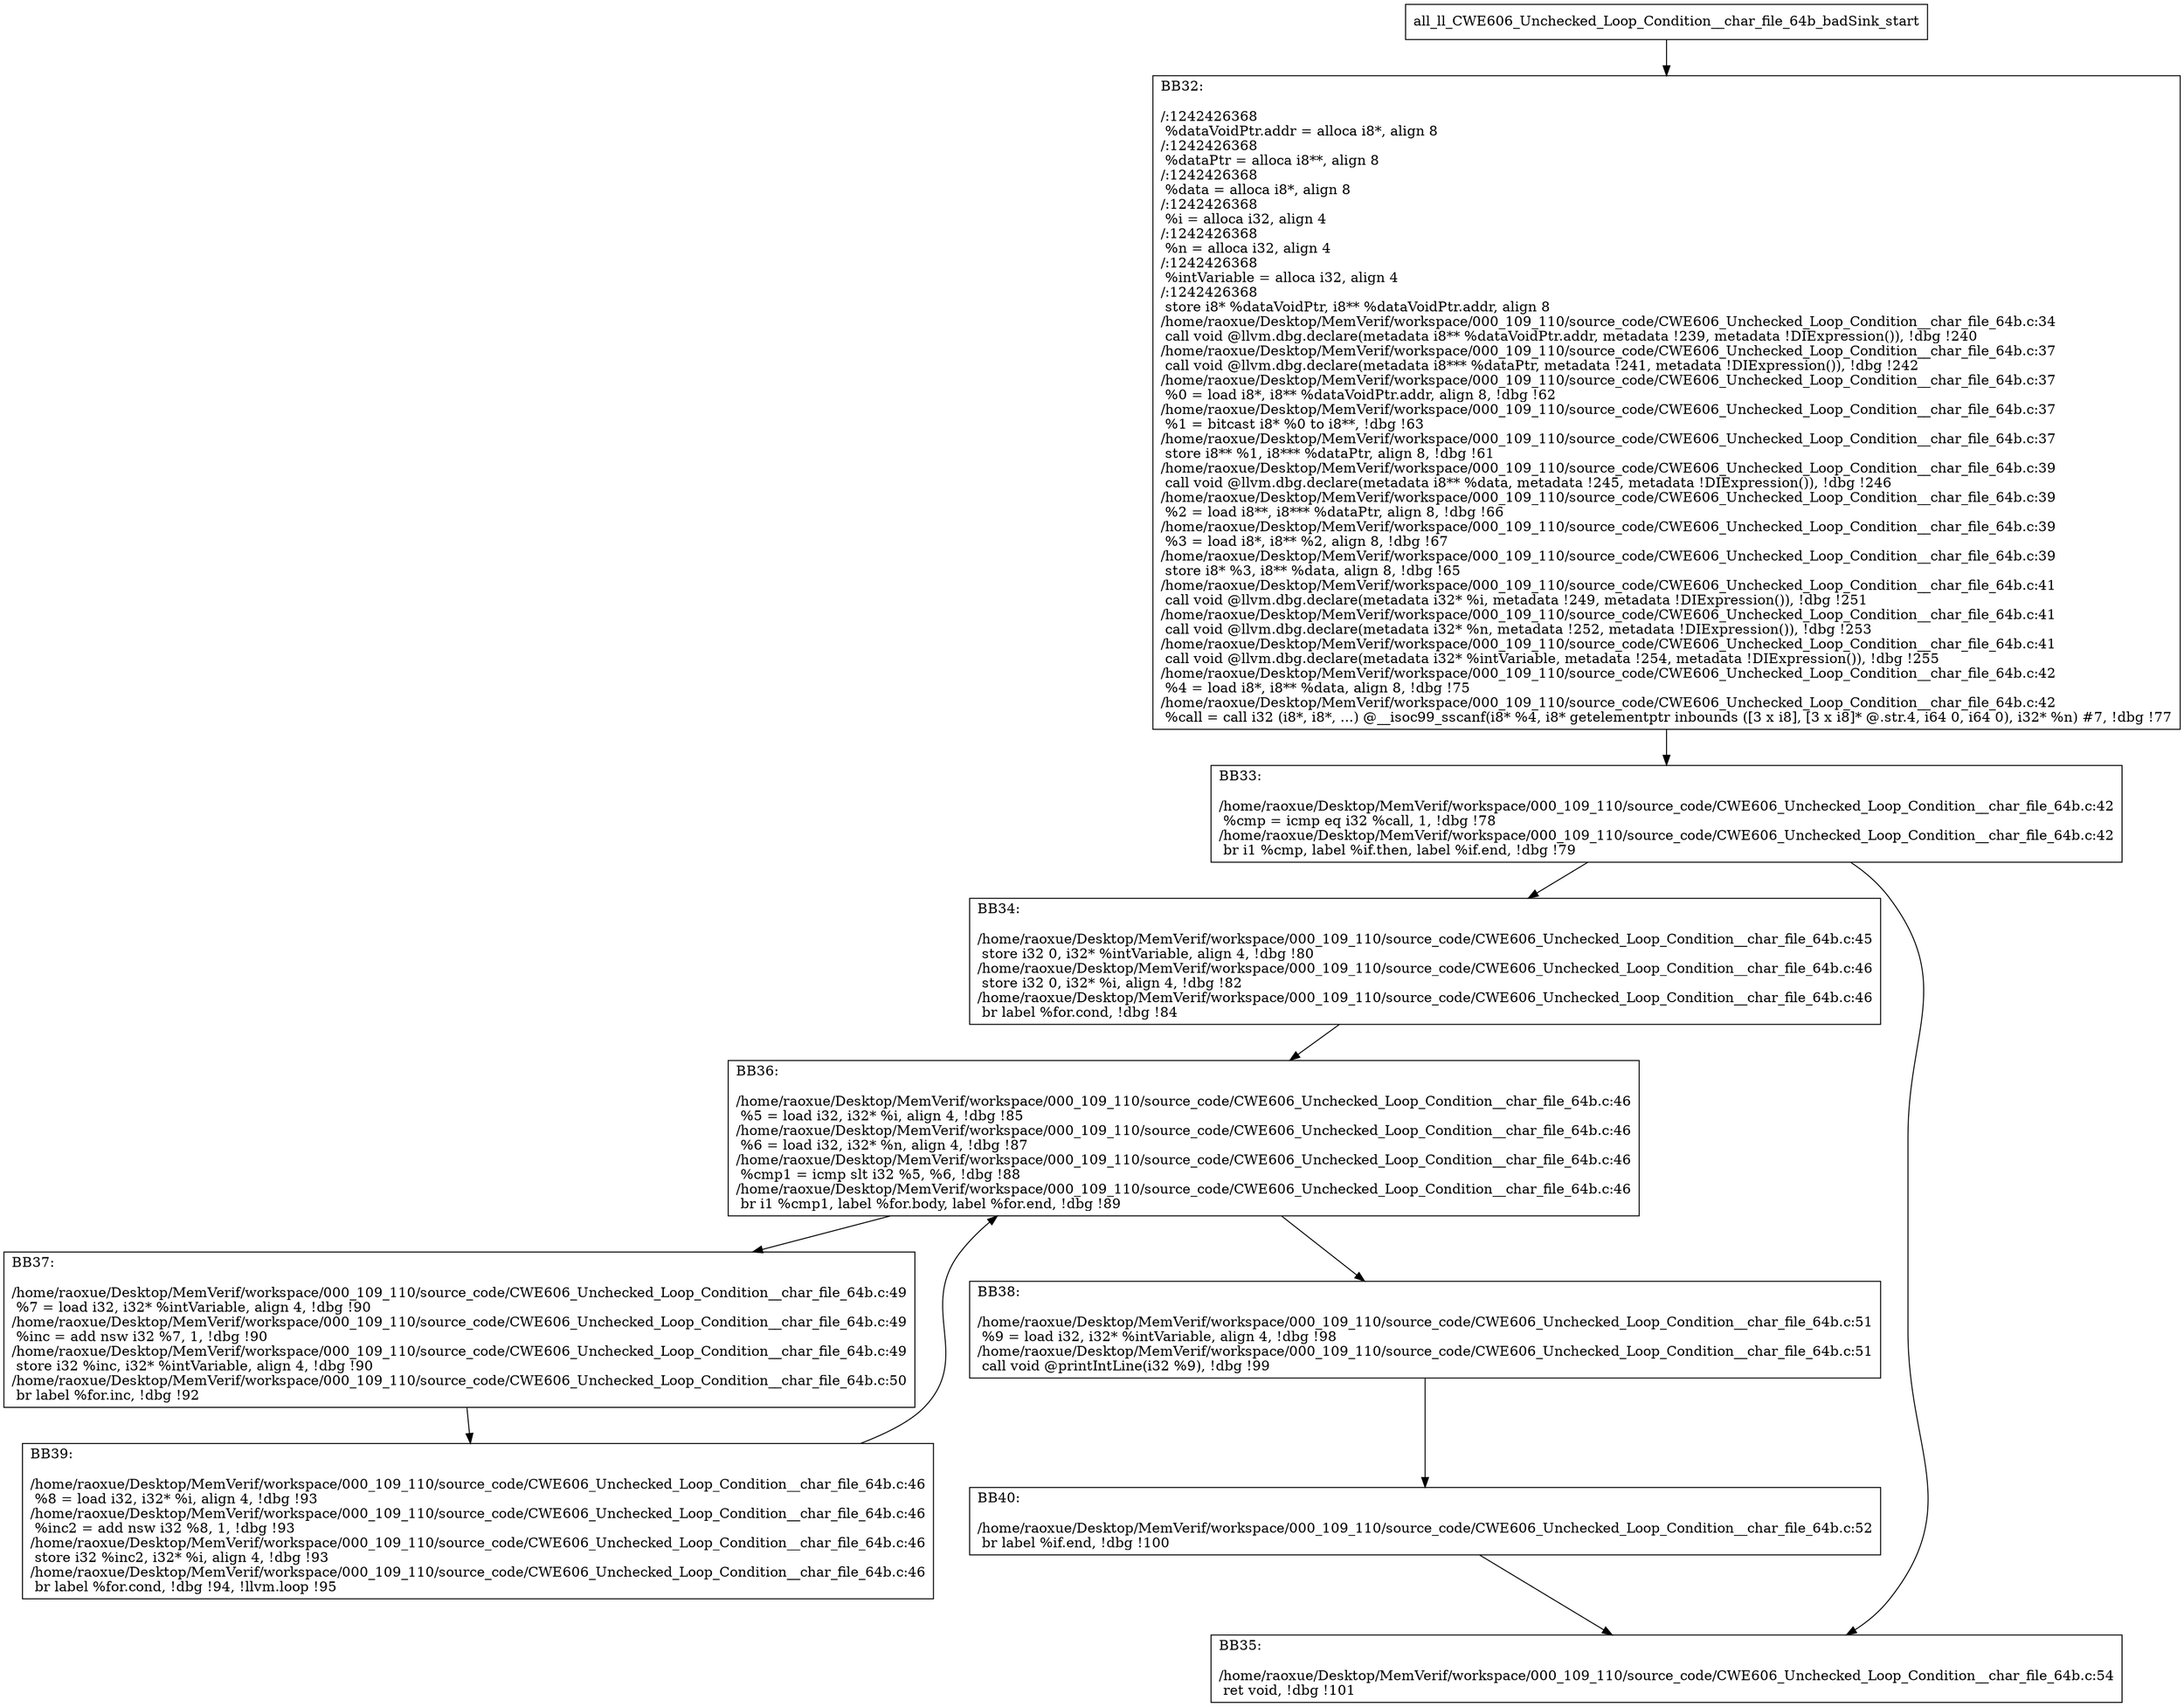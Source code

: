 digraph "CFG for'all_ll_CWE606_Unchecked_Loop_Condition__char_file_64b_badSink' function" {
	BBall_ll_CWE606_Unchecked_Loop_Condition__char_file_64b_badSink_start[shape=record,label="{all_ll_CWE606_Unchecked_Loop_Condition__char_file_64b_badSink_start}"];
	BBall_ll_CWE606_Unchecked_Loop_Condition__char_file_64b_badSink_start-> all_ll_CWE606_Unchecked_Loop_Condition__char_file_64b_badSinkBB32;
	all_ll_CWE606_Unchecked_Loop_Condition__char_file_64b_badSinkBB32 [shape=record, label="{BB32:\l\l/:1242426368\l
  %dataVoidPtr.addr = alloca i8*, align 8\l
/:1242426368\l
  %dataPtr = alloca i8**, align 8\l
/:1242426368\l
  %data = alloca i8*, align 8\l
/:1242426368\l
  %i = alloca i32, align 4\l
/:1242426368\l
  %n = alloca i32, align 4\l
/:1242426368\l
  %intVariable = alloca i32, align 4\l
/:1242426368\l
  store i8* %dataVoidPtr, i8** %dataVoidPtr.addr, align 8\l
/home/raoxue/Desktop/MemVerif/workspace/000_109_110/source_code/CWE606_Unchecked_Loop_Condition__char_file_64b.c:34\l
  call void @llvm.dbg.declare(metadata i8** %dataVoidPtr.addr, metadata !239, metadata !DIExpression()), !dbg !240\l
/home/raoxue/Desktop/MemVerif/workspace/000_109_110/source_code/CWE606_Unchecked_Loop_Condition__char_file_64b.c:37\l
  call void @llvm.dbg.declare(metadata i8*** %dataPtr, metadata !241, metadata !DIExpression()), !dbg !242\l
/home/raoxue/Desktop/MemVerif/workspace/000_109_110/source_code/CWE606_Unchecked_Loop_Condition__char_file_64b.c:37\l
  %0 = load i8*, i8** %dataVoidPtr.addr, align 8, !dbg !62\l
/home/raoxue/Desktop/MemVerif/workspace/000_109_110/source_code/CWE606_Unchecked_Loop_Condition__char_file_64b.c:37\l
  %1 = bitcast i8* %0 to i8**, !dbg !63\l
/home/raoxue/Desktop/MemVerif/workspace/000_109_110/source_code/CWE606_Unchecked_Loop_Condition__char_file_64b.c:37\l
  store i8** %1, i8*** %dataPtr, align 8, !dbg !61\l
/home/raoxue/Desktop/MemVerif/workspace/000_109_110/source_code/CWE606_Unchecked_Loop_Condition__char_file_64b.c:39\l
  call void @llvm.dbg.declare(metadata i8** %data, metadata !245, metadata !DIExpression()), !dbg !246\l
/home/raoxue/Desktop/MemVerif/workspace/000_109_110/source_code/CWE606_Unchecked_Loop_Condition__char_file_64b.c:39\l
  %2 = load i8**, i8*** %dataPtr, align 8, !dbg !66\l
/home/raoxue/Desktop/MemVerif/workspace/000_109_110/source_code/CWE606_Unchecked_Loop_Condition__char_file_64b.c:39\l
  %3 = load i8*, i8** %2, align 8, !dbg !67\l
/home/raoxue/Desktop/MemVerif/workspace/000_109_110/source_code/CWE606_Unchecked_Loop_Condition__char_file_64b.c:39\l
  store i8* %3, i8** %data, align 8, !dbg !65\l
/home/raoxue/Desktop/MemVerif/workspace/000_109_110/source_code/CWE606_Unchecked_Loop_Condition__char_file_64b.c:41\l
  call void @llvm.dbg.declare(metadata i32* %i, metadata !249, metadata !DIExpression()), !dbg !251\l
/home/raoxue/Desktop/MemVerif/workspace/000_109_110/source_code/CWE606_Unchecked_Loop_Condition__char_file_64b.c:41\l
  call void @llvm.dbg.declare(metadata i32* %n, metadata !252, metadata !DIExpression()), !dbg !253\l
/home/raoxue/Desktop/MemVerif/workspace/000_109_110/source_code/CWE606_Unchecked_Loop_Condition__char_file_64b.c:41\l
  call void @llvm.dbg.declare(metadata i32* %intVariable, metadata !254, metadata !DIExpression()), !dbg !255\l
/home/raoxue/Desktop/MemVerif/workspace/000_109_110/source_code/CWE606_Unchecked_Loop_Condition__char_file_64b.c:42\l
  %4 = load i8*, i8** %data, align 8, !dbg !75\l
/home/raoxue/Desktop/MemVerif/workspace/000_109_110/source_code/CWE606_Unchecked_Loop_Condition__char_file_64b.c:42\l
  %call = call i32 (i8*, i8*, ...) @__isoc99_sscanf(i8* %4, i8* getelementptr inbounds ([3 x i8], [3 x i8]* @.str.4, i64 0, i64 0), i32* %n) #7, !dbg !77\l
}"];
	all_ll_CWE606_Unchecked_Loop_Condition__char_file_64b_badSinkBB32-> all_ll_CWE606_Unchecked_Loop_Condition__char_file_64b_badSinkBB33;
	all_ll_CWE606_Unchecked_Loop_Condition__char_file_64b_badSinkBB33 [shape=record, label="{BB33:\l\l/home/raoxue/Desktop/MemVerif/workspace/000_109_110/source_code/CWE606_Unchecked_Loop_Condition__char_file_64b.c:42\l
  %cmp = icmp eq i32 %call, 1, !dbg !78\l
/home/raoxue/Desktop/MemVerif/workspace/000_109_110/source_code/CWE606_Unchecked_Loop_Condition__char_file_64b.c:42\l
  br i1 %cmp, label %if.then, label %if.end, !dbg !79\l
}"];
	all_ll_CWE606_Unchecked_Loop_Condition__char_file_64b_badSinkBB33-> all_ll_CWE606_Unchecked_Loop_Condition__char_file_64b_badSinkBB34;
	all_ll_CWE606_Unchecked_Loop_Condition__char_file_64b_badSinkBB33-> all_ll_CWE606_Unchecked_Loop_Condition__char_file_64b_badSinkBB35;
	all_ll_CWE606_Unchecked_Loop_Condition__char_file_64b_badSinkBB34 [shape=record, label="{BB34:\l\l/home/raoxue/Desktop/MemVerif/workspace/000_109_110/source_code/CWE606_Unchecked_Loop_Condition__char_file_64b.c:45\l
  store i32 0, i32* %intVariable, align 4, !dbg !80\l
/home/raoxue/Desktop/MemVerif/workspace/000_109_110/source_code/CWE606_Unchecked_Loop_Condition__char_file_64b.c:46\l
  store i32 0, i32* %i, align 4, !dbg !82\l
/home/raoxue/Desktop/MemVerif/workspace/000_109_110/source_code/CWE606_Unchecked_Loop_Condition__char_file_64b.c:46\l
  br label %for.cond, !dbg !84\l
}"];
	all_ll_CWE606_Unchecked_Loop_Condition__char_file_64b_badSinkBB34-> all_ll_CWE606_Unchecked_Loop_Condition__char_file_64b_badSinkBB36;
	all_ll_CWE606_Unchecked_Loop_Condition__char_file_64b_badSinkBB36 [shape=record, label="{BB36:\l\l/home/raoxue/Desktop/MemVerif/workspace/000_109_110/source_code/CWE606_Unchecked_Loop_Condition__char_file_64b.c:46\l
  %5 = load i32, i32* %i, align 4, !dbg !85\l
/home/raoxue/Desktop/MemVerif/workspace/000_109_110/source_code/CWE606_Unchecked_Loop_Condition__char_file_64b.c:46\l
  %6 = load i32, i32* %n, align 4, !dbg !87\l
/home/raoxue/Desktop/MemVerif/workspace/000_109_110/source_code/CWE606_Unchecked_Loop_Condition__char_file_64b.c:46\l
  %cmp1 = icmp slt i32 %5, %6, !dbg !88\l
/home/raoxue/Desktop/MemVerif/workspace/000_109_110/source_code/CWE606_Unchecked_Loop_Condition__char_file_64b.c:46\l
  br i1 %cmp1, label %for.body, label %for.end, !dbg !89\l
}"];
	all_ll_CWE606_Unchecked_Loop_Condition__char_file_64b_badSinkBB36-> all_ll_CWE606_Unchecked_Loop_Condition__char_file_64b_badSinkBB37;
	all_ll_CWE606_Unchecked_Loop_Condition__char_file_64b_badSinkBB36-> all_ll_CWE606_Unchecked_Loop_Condition__char_file_64b_badSinkBB38;
	all_ll_CWE606_Unchecked_Loop_Condition__char_file_64b_badSinkBB37 [shape=record, label="{BB37:\l\l/home/raoxue/Desktop/MemVerif/workspace/000_109_110/source_code/CWE606_Unchecked_Loop_Condition__char_file_64b.c:49\l
  %7 = load i32, i32* %intVariable, align 4, !dbg !90\l
/home/raoxue/Desktop/MemVerif/workspace/000_109_110/source_code/CWE606_Unchecked_Loop_Condition__char_file_64b.c:49\l
  %inc = add nsw i32 %7, 1, !dbg !90\l
/home/raoxue/Desktop/MemVerif/workspace/000_109_110/source_code/CWE606_Unchecked_Loop_Condition__char_file_64b.c:49\l
  store i32 %inc, i32* %intVariable, align 4, !dbg !90\l
/home/raoxue/Desktop/MemVerif/workspace/000_109_110/source_code/CWE606_Unchecked_Loop_Condition__char_file_64b.c:50\l
  br label %for.inc, !dbg !92\l
}"];
	all_ll_CWE606_Unchecked_Loop_Condition__char_file_64b_badSinkBB37-> all_ll_CWE606_Unchecked_Loop_Condition__char_file_64b_badSinkBB39;
	all_ll_CWE606_Unchecked_Loop_Condition__char_file_64b_badSinkBB39 [shape=record, label="{BB39:\l\l/home/raoxue/Desktop/MemVerif/workspace/000_109_110/source_code/CWE606_Unchecked_Loop_Condition__char_file_64b.c:46\l
  %8 = load i32, i32* %i, align 4, !dbg !93\l
/home/raoxue/Desktop/MemVerif/workspace/000_109_110/source_code/CWE606_Unchecked_Loop_Condition__char_file_64b.c:46\l
  %inc2 = add nsw i32 %8, 1, !dbg !93\l
/home/raoxue/Desktop/MemVerif/workspace/000_109_110/source_code/CWE606_Unchecked_Loop_Condition__char_file_64b.c:46\l
  store i32 %inc2, i32* %i, align 4, !dbg !93\l
/home/raoxue/Desktop/MemVerif/workspace/000_109_110/source_code/CWE606_Unchecked_Loop_Condition__char_file_64b.c:46\l
  br label %for.cond, !dbg !94, !llvm.loop !95\l
}"];
	all_ll_CWE606_Unchecked_Loop_Condition__char_file_64b_badSinkBB39-> all_ll_CWE606_Unchecked_Loop_Condition__char_file_64b_badSinkBB36;
	all_ll_CWE606_Unchecked_Loop_Condition__char_file_64b_badSinkBB38 [shape=record, label="{BB38:\l\l/home/raoxue/Desktop/MemVerif/workspace/000_109_110/source_code/CWE606_Unchecked_Loop_Condition__char_file_64b.c:51\l
  %9 = load i32, i32* %intVariable, align 4, !dbg !98\l
/home/raoxue/Desktop/MemVerif/workspace/000_109_110/source_code/CWE606_Unchecked_Loop_Condition__char_file_64b.c:51\l
  call void @printIntLine(i32 %9), !dbg !99\l
}"];
	all_ll_CWE606_Unchecked_Loop_Condition__char_file_64b_badSinkBB38-> all_ll_CWE606_Unchecked_Loop_Condition__char_file_64b_badSinkBB40;
	all_ll_CWE606_Unchecked_Loop_Condition__char_file_64b_badSinkBB40 [shape=record, label="{BB40:\l\l/home/raoxue/Desktop/MemVerif/workspace/000_109_110/source_code/CWE606_Unchecked_Loop_Condition__char_file_64b.c:52\l
  br label %if.end, !dbg !100\l
}"];
	all_ll_CWE606_Unchecked_Loop_Condition__char_file_64b_badSinkBB40-> all_ll_CWE606_Unchecked_Loop_Condition__char_file_64b_badSinkBB35;
	all_ll_CWE606_Unchecked_Loop_Condition__char_file_64b_badSinkBB35 [shape=record, label="{BB35:\l\l/home/raoxue/Desktop/MemVerif/workspace/000_109_110/source_code/CWE606_Unchecked_Loop_Condition__char_file_64b.c:54\l
  ret void, !dbg !101\l
}"];
}
